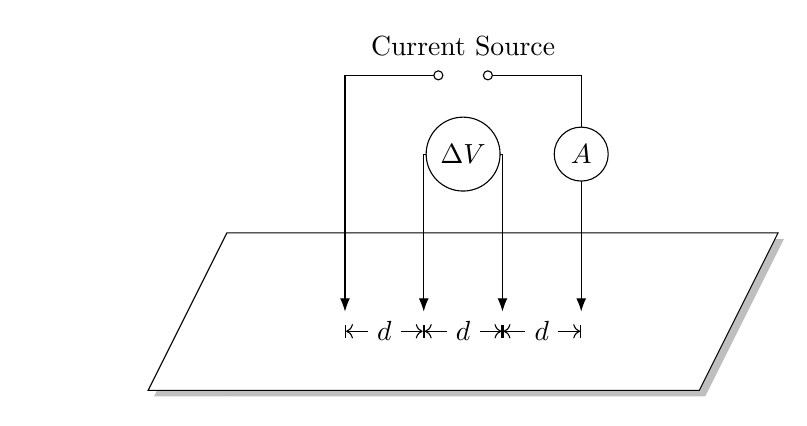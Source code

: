 \usetikzlibrary{shadows,arrows.meta}
\begin{tikzpicture}
\path[fill=white] (-3,-1.1) rectangle (3,1);
%\path[draw,dashed,drop shadow,use Hobby shortcut,closed=true]
(-3,-1) .. (-1,-1) .. (2,-1) .. (3,1) .. (1,1) .. (-2,1);
%\path[draw] (-3,-1) -- (-1,-1) -- (2,-1) -- (3,1) -- (1,1) -- (-2,1);
\draw[fill=white,drop shadow] (-4,-1) -- (3,-1) -- (4,1) -- (-3,1) --cycle;

\draw[arrows={Latex-Latex}] (-0.5,0) -- ++(0,2) -- ++(1,0) -- ++(0,-2);

\node[circle,draw,fill=white] at (0,2) {$\Delta V$};

\draw[arrows={Circle[open]-Latex}] (-0.25,3) -- (-1.5,3) -- (-1.5,0);
\draw[arrows={Circle[open]-Latex}] (+0.25,3) -- (+1.5,3) -- (+1.5,0);

\node[circle,draw,fill=white] at (1.5,2) {$A$};
\node[label=Current Source] at (0,3) {};

\foreach \x in {-1.5,-0.5,0.5} {
\draw[arrows={|<->|}] (\x,-0.25) -- ++(1,0) %
 node[midway,fill=white] {$d$};
}

\end{tikzpicture}
